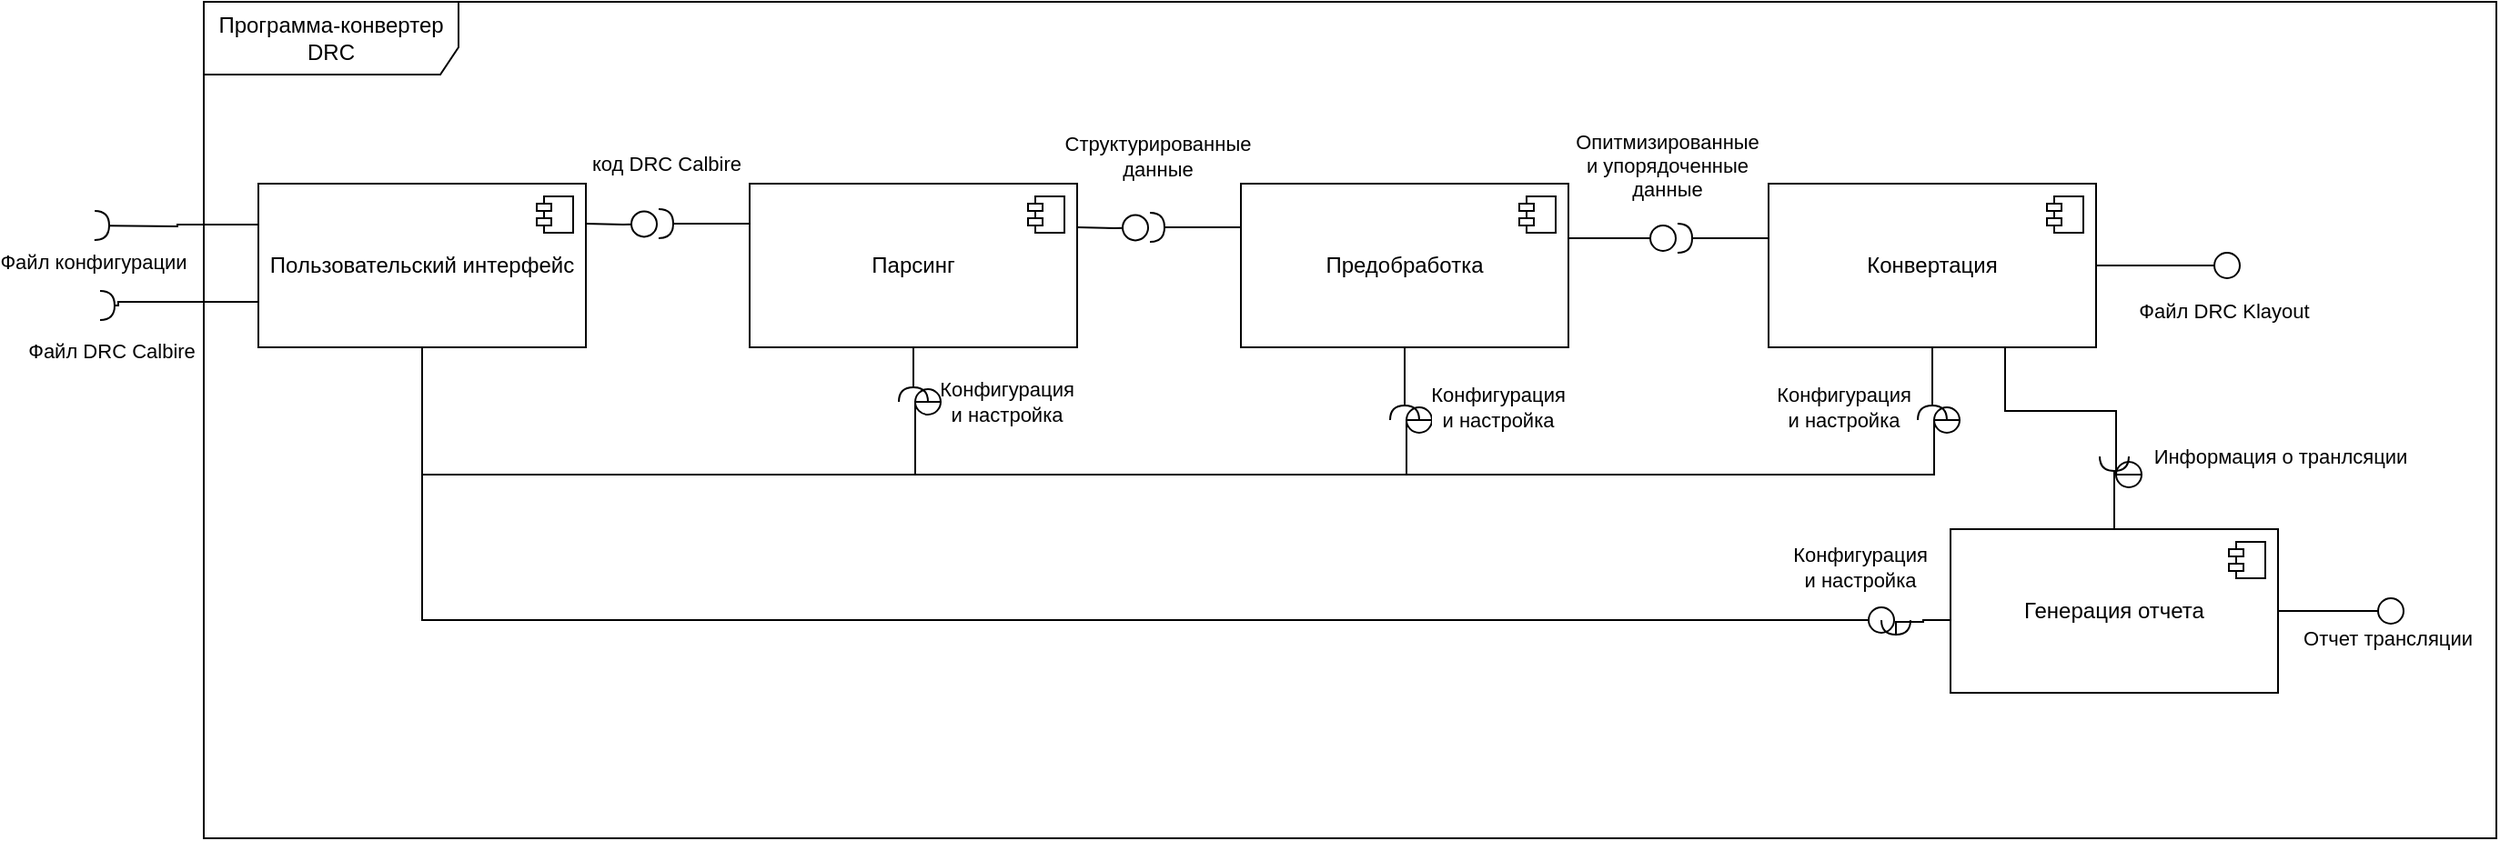 <mxfile version="24.7.16">
  <diagram name="Page-1" id="c4acf3e9-155e-7222-9cf6-157b1a14988f">
    <mxGraphModel dx="2284" dy="804" grid="1" gridSize="10" guides="1" tooltips="1" connect="1" arrows="1" fold="1" page="1" pageScale="1" pageWidth="850" pageHeight="1100" background="none" math="0" shadow="0">
      <root>
        <mxCell id="0" />
        <mxCell id="1" parent="0" />
        <mxCell id="expAsO69IAa6gz99rEJ6-39" style="edgeStyle=orthogonalEdgeStyle;rounded=0;orthogonalLoop=1;jettySize=auto;html=1;endArrow=halfCircle;endFill=0;" edge="1" parent="1">
          <mxGeometry relative="1" as="geometry">
            <mxPoint x="390" y="242" as="sourcePoint" />
            <mxPoint x="340" y="242" as="targetPoint" />
          </mxGeometry>
        </mxCell>
        <mxCell id="expAsO69IAa6gz99rEJ6-45" value="код DRC Calbire" style="edgeLabel;html=1;align=center;verticalAlign=middle;resizable=0;points=[];rotation=0;" vertex="1" connectable="0" parent="expAsO69IAa6gz99rEJ6-39">
          <mxGeometry x="0.742" y="1" relative="1" as="geometry">
            <mxPoint x="-3" y="-34" as="offset" />
          </mxGeometry>
        </mxCell>
        <mxCell id="expAsO69IAa6gz99rEJ6-42" style="edgeStyle=orthogonalEdgeStyle;rounded=0;orthogonalLoop=1;jettySize=auto;html=1;endArrow=circle;endFill=0;" edge="1" parent="1">
          <mxGeometry relative="1" as="geometry">
            <mxPoint x="610" y="244" as="targetPoint" />
            <mxPoint x="570" y="244" as="sourcePoint" />
          </mxGeometry>
        </mxCell>
        <mxCell id="expAsO69IAa6gz99rEJ6-50" style="edgeStyle=orthogonalEdgeStyle;rounded=0;orthogonalLoop=1;jettySize=auto;html=1;endArrow=halfCircle;endFill=0;" edge="1" parent="1" source="expAsO69IAa6gz99rEJ6-10">
          <mxGeometry relative="1" as="geometry">
            <mxPoint x="480" y="340" as="targetPoint" />
          </mxGeometry>
        </mxCell>
        <mxCell id="expAsO69IAa6gz99rEJ6-59" value="Конфигурация&lt;div&gt;и настройка&lt;/div&gt;" style="edgeLabel;html=1;align=center;verticalAlign=middle;resizable=0;points=[];" vertex="1" connectable="0" parent="expAsO69IAa6gz99rEJ6-50">
          <mxGeometry x="0.541" y="-5" relative="1" as="geometry">
            <mxPoint x="55" y="7" as="offset" />
          </mxGeometry>
        </mxCell>
        <mxCell id="expAsO69IAa6gz99rEJ6-10" value="Парсинг" style="html=1;dropTarget=0;whiteSpace=wrap;" vertex="1" parent="1">
          <mxGeometry x="390" y="220" width="180" height="90" as="geometry" />
        </mxCell>
        <mxCell id="expAsO69IAa6gz99rEJ6-11" value="" style="shape=module;jettyWidth=8;jettyHeight=4;" vertex="1" parent="expAsO69IAa6gz99rEJ6-10">
          <mxGeometry x="1" width="20" height="20" relative="1" as="geometry">
            <mxPoint x="-27" y="7" as="offset" />
          </mxGeometry>
        </mxCell>
        <mxCell id="expAsO69IAa6gz99rEJ6-21" style="edgeStyle=orthogonalEdgeStyle;rounded=0;orthogonalLoop=1;jettySize=auto;html=1;endArrow=halfCircle;endFill=0;" edge="1" parent="1" source="expAsO69IAa6gz99rEJ6-12">
          <mxGeometry relative="1" as="geometry">
            <mxPoint x="1140" y="370" as="targetPoint" />
          </mxGeometry>
        </mxCell>
        <mxCell id="expAsO69IAa6gz99rEJ6-24" value="Информация о транлсяции" style="edgeLabel;html=1;align=center;verticalAlign=middle;resizable=0;points=[];" vertex="1" connectable="0" parent="expAsO69IAa6gz99rEJ6-21">
          <mxGeometry x="0.357" y="-1" relative="1" as="geometry">
            <mxPoint x="89" y="-13" as="offset" />
          </mxGeometry>
        </mxCell>
        <mxCell id="expAsO69IAa6gz99rEJ6-27" style="edgeStyle=orthogonalEdgeStyle;rounded=0;orthogonalLoop=1;jettySize=auto;html=1;endArrow=circle;endFill=0;" edge="1" parent="1" source="expAsO69IAa6gz99rEJ6-12">
          <mxGeometry relative="1" as="geometry">
            <mxPoint x="1300" y="455" as="targetPoint" />
          </mxGeometry>
        </mxCell>
        <mxCell id="expAsO69IAa6gz99rEJ6-28" value="Отчет трансляции" style="edgeLabel;html=1;align=center;verticalAlign=middle;resizable=0;points=[];" vertex="1" connectable="0" parent="expAsO69IAa6gz99rEJ6-27">
          <mxGeometry x="0.927" y="-5" relative="1" as="geometry">
            <mxPoint x="-8" y="10" as="offset" />
          </mxGeometry>
        </mxCell>
        <mxCell id="expAsO69IAa6gz99rEJ6-63" style="edgeStyle=orthogonalEdgeStyle;rounded=0;orthogonalLoop=1;jettySize=auto;html=1;endArrow=halfCircle;endFill=0;" edge="1" parent="1">
          <mxGeometry relative="1" as="geometry">
            <mxPoint x="1020" y="460" as="targetPoint" />
            <mxPoint x="1050" y="460" as="sourcePoint" />
            <Array as="points">
              <mxPoint x="1035" y="460" />
              <mxPoint x="1035" y="461" />
            </Array>
          </mxGeometry>
        </mxCell>
        <mxCell id="expAsO69IAa6gz99rEJ6-65" value="Конфигурация&lt;div&gt;и настройка&lt;/div&gt;" style="edgeLabel;html=1;align=center;verticalAlign=middle;resizable=0;points=[];" vertex="1" connectable="0" parent="expAsO69IAa6gz99rEJ6-63">
          <mxGeometry x="0.537" y="3" relative="1" as="geometry">
            <mxPoint x="-27" y="-33" as="offset" />
          </mxGeometry>
        </mxCell>
        <mxCell id="expAsO69IAa6gz99rEJ6-12" value="Генерация отчета" style="html=1;dropTarget=0;whiteSpace=wrap;" vertex="1" parent="1">
          <mxGeometry x="1050" y="410" width="180" height="90" as="geometry" />
        </mxCell>
        <mxCell id="expAsO69IAa6gz99rEJ6-13" value="" style="shape=module;jettyWidth=8;jettyHeight=4;" vertex="1" parent="expAsO69IAa6gz99rEJ6-12">
          <mxGeometry x="1" width="20" height="20" relative="1" as="geometry">
            <mxPoint x="-27" y="7" as="offset" />
          </mxGeometry>
        </mxCell>
        <mxCell id="expAsO69IAa6gz99rEJ6-36" style="edgeStyle=orthogonalEdgeStyle;rounded=0;orthogonalLoop=1;jettySize=auto;html=1;endArrow=halfCircle;endFill=0;exitX=0;exitY=0.25;exitDx=0;exitDy=0;" edge="1" parent="1" source="expAsO69IAa6gz99rEJ6-14">
          <mxGeometry relative="1" as="geometry">
            <mxPoint x="30" y="243" as="targetPoint" />
          </mxGeometry>
        </mxCell>
        <mxCell id="expAsO69IAa6gz99rEJ6-37" value="Файл конфигурации" style="edgeLabel;html=1;align=center;verticalAlign=middle;resizable=0;points=[];" vertex="1" connectable="0" parent="expAsO69IAa6gz99rEJ6-36">
          <mxGeometry x="0.941" y="-2" relative="1" as="geometry">
            <mxPoint x="-4" y="22" as="offset" />
          </mxGeometry>
        </mxCell>
        <mxCell id="expAsO69IAa6gz99rEJ6-40" style="edgeStyle=orthogonalEdgeStyle;rounded=0;orthogonalLoop=1;jettySize=auto;html=1;endArrow=circle;endFill=0;" edge="1" parent="1">
          <mxGeometry relative="1" as="geometry">
            <mxPoint x="340" y="242" as="targetPoint" />
            <mxPoint x="300" y="242" as="sourcePoint" />
          </mxGeometry>
        </mxCell>
        <mxCell id="expAsO69IAa6gz99rEJ6-54" style="edgeStyle=orthogonalEdgeStyle;rounded=0;orthogonalLoop=1;jettySize=auto;html=1;endArrow=circle;endFill=0;" edge="1" parent="1" source="expAsO69IAa6gz99rEJ6-14">
          <mxGeometry relative="1" as="geometry">
            <mxPoint x="480" y="340" as="targetPoint" />
            <Array as="points">
              <mxPoint x="210" y="380" />
              <mxPoint x="481" y="380" />
            </Array>
          </mxGeometry>
        </mxCell>
        <mxCell id="expAsO69IAa6gz99rEJ6-55" style="edgeStyle=orthogonalEdgeStyle;rounded=0;orthogonalLoop=1;jettySize=auto;html=1;endArrow=circle;endFill=0;" edge="1" parent="1" source="expAsO69IAa6gz99rEJ6-14">
          <mxGeometry relative="1" as="geometry">
            <mxPoint x="750" y="350" as="targetPoint" />
            <Array as="points">
              <mxPoint x="210" y="380" />
              <mxPoint x="751" y="380" />
            </Array>
          </mxGeometry>
        </mxCell>
        <mxCell id="expAsO69IAa6gz99rEJ6-56" style="edgeStyle=orthogonalEdgeStyle;rounded=0;orthogonalLoop=1;jettySize=auto;html=1;endArrow=circle;endFill=0;" edge="1" parent="1" source="expAsO69IAa6gz99rEJ6-14">
          <mxGeometry relative="1" as="geometry">
            <mxPoint x="1040" y="350" as="targetPoint" />
            <Array as="points">
              <mxPoint x="210" y="380" />
              <mxPoint x="1041" y="380" />
            </Array>
          </mxGeometry>
        </mxCell>
        <mxCell id="expAsO69IAa6gz99rEJ6-57" value="Конфигурация&lt;div&gt;и настройка&lt;/div&gt;" style="edgeLabel;html=1;align=center;verticalAlign=middle;resizable=0;points=[];" vertex="1" connectable="0" parent="expAsO69IAa6gz99rEJ6-56">
          <mxGeometry x="0.981" y="4" relative="1" as="geometry">
            <mxPoint x="-46" y="-15" as="offset" />
          </mxGeometry>
        </mxCell>
        <mxCell id="expAsO69IAa6gz99rEJ6-64" style="edgeStyle=orthogonalEdgeStyle;rounded=0;orthogonalLoop=1;jettySize=auto;html=1;endArrow=circle;endFill=0;" edge="1" parent="1" source="expAsO69IAa6gz99rEJ6-14">
          <mxGeometry relative="1" as="geometry">
            <mxPoint x="1020" y="460" as="targetPoint" />
            <Array as="points">
              <mxPoint x="210" y="460" />
            </Array>
          </mxGeometry>
        </mxCell>
        <mxCell id="expAsO69IAa6gz99rEJ6-14" value="Пользовательский интерфейс" style="html=1;dropTarget=0;whiteSpace=wrap;" vertex="1" parent="1">
          <mxGeometry x="120" y="220" width="180" height="90" as="geometry" />
        </mxCell>
        <mxCell id="expAsO69IAa6gz99rEJ6-15" value="" style="shape=module;jettyWidth=8;jettyHeight=4;" vertex="1" parent="expAsO69IAa6gz99rEJ6-14">
          <mxGeometry x="1" width="20" height="20" relative="1" as="geometry">
            <mxPoint x="-27" y="7" as="offset" />
          </mxGeometry>
        </mxCell>
        <mxCell id="expAsO69IAa6gz99rEJ6-31" style="edgeStyle=orthogonalEdgeStyle;rounded=0;orthogonalLoop=1;jettySize=auto;html=1;endArrow=halfCircle;endFill=0;exitX=0;exitY=0.75;exitDx=0;exitDy=0;" edge="1" parent="1">
          <mxGeometry relative="1" as="geometry">
            <mxPoint x="33" y="287" as="targetPoint" />
            <mxPoint x="120" y="286.5" as="sourcePoint" />
            <Array as="points">
              <mxPoint x="120" y="285" />
              <mxPoint x="43" y="285" />
              <mxPoint x="43" y="287" />
            </Array>
          </mxGeometry>
        </mxCell>
        <mxCell id="expAsO69IAa6gz99rEJ6-35" value="Файл DRC Calbire" style="edgeLabel;html=1;align=center;verticalAlign=middle;resizable=0;points=[];" vertex="1" connectable="0" parent="expAsO69IAa6gz99rEJ6-31">
          <mxGeometry x="0.865" y="-3" relative="1" as="geometry">
            <mxPoint y="28" as="offset" />
          </mxGeometry>
        </mxCell>
        <mxCell id="expAsO69IAa6gz99rEJ6-41" style="edgeStyle=orthogonalEdgeStyle;rounded=0;orthogonalLoop=1;jettySize=auto;html=1;endArrow=halfCircle;endFill=0;" edge="1" parent="1">
          <mxGeometry relative="1" as="geometry">
            <mxPoint x="660" y="244" as="sourcePoint" />
            <mxPoint x="610" y="244" as="targetPoint" />
          </mxGeometry>
        </mxCell>
        <mxCell id="expAsO69IAa6gz99rEJ6-47" value="Структурированные&lt;div&gt;данные&lt;/div&gt;" style="edgeLabel;html=1;align=center;verticalAlign=middle;resizable=0;points=[];rotation=0;" vertex="1" connectable="0" parent="expAsO69IAa6gz99rEJ6-41">
          <mxGeometry x="0.78" y="3" relative="1" as="geometry">
            <mxPoint x="-2" y="-42" as="offset" />
          </mxGeometry>
        </mxCell>
        <mxCell id="expAsO69IAa6gz99rEJ6-44" style="edgeStyle=orthogonalEdgeStyle;rounded=0;orthogonalLoop=1;jettySize=auto;html=1;endArrow=circle;endFill=0;" edge="1" parent="1">
          <mxGeometry relative="1" as="geometry">
            <mxPoint x="900" y="250" as="targetPoint" />
            <mxPoint x="840" y="250" as="sourcePoint" />
          </mxGeometry>
        </mxCell>
        <mxCell id="expAsO69IAa6gz99rEJ6-52" style="edgeStyle=orthogonalEdgeStyle;rounded=0;orthogonalLoop=1;jettySize=auto;html=1;endArrow=halfCircle;endFill=0;" edge="1" parent="1" source="expAsO69IAa6gz99rEJ6-16">
          <mxGeometry relative="1" as="geometry">
            <mxPoint x="750" y="350" as="targetPoint" />
          </mxGeometry>
        </mxCell>
        <mxCell id="expAsO69IAa6gz99rEJ6-58" value="Конфигурация&lt;div&gt;и настройка&lt;/div&gt;" style="edgeLabel;html=1;align=center;verticalAlign=middle;resizable=0;points=[];" vertex="1" connectable="0" parent="expAsO69IAa6gz99rEJ6-52">
          <mxGeometry x="0.404" y="-3" relative="1" as="geometry">
            <mxPoint x="53" y="5" as="offset" />
          </mxGeometry>
        </mxCell>
        <mxCell id="expAsO69IAa6gz99rEJ6-16" value="Предобработка" style="html=1;dropTarget=0;whiteSpace=wrap;" vertex="1" parent="1">
          <mxGeometry x="660" y="220" width="180" height="90" as="geometry" />
        </mxCell>
        <mxCell id="expAsO69IAa6gz99rEJ6-17" value="" style="shape=module;jettyWidth=8;jettyHeight=4;" vertex="1" parent="expAsO69IAa6gz99rEJ6-16">
          <mxGeometry x="1" width="20" height="20" relative="1" as="geometry">
            <mxPoint x="-27" y="7" as="offset" />
          </mxGeometry>
        </mxCell>
        <mxCell id="expAsO69IAa6gz99rEJ6-22" style="edgeStyle=orthogonalEdgeStyle;rounded=0;orthogonalLoop=1;jettySize=auto;html=1;endArrow=circle;endFill=0;" edge="1" parent="1" source="expAsO69IAa6gz99rEJ6-18">
          <mxGeometry relative="1" as="geometry">
            <mxPoint x="1140" y="380" as="targetPoint" />
            <Array as="points">
              <mxPoint x="1080" y="345" />
              <mxPoint x="1141" y="345" />
            </Array>
          </mxGeometry>
        </mxCell>
        <mxCell id="expAsO69IAa6gz99rEJ6-29" style="edgeStyle=orthogonalEdgeStyle;rounded=0;orthogonalLoop=1;jettySize=auto;html=1;endArrow=circle;endFill=0;" edge="1" parent="1" source="expAsO69IAa6gz99rEJ6-18">
          <mxGeometry relative="1" as="geometry">
            <mxPoint x="1210" y="265" as="targetPoint" />
          </mxGeometry>
        </mxCell>
        <mxCell id="expAsO69IAa6gz99rEJ6-30" value="Файл DRC Klayout" style="edgeLabel;html=1;align=center;verticalAlign=middle;resizable=0;points=[];" vertex="1" connectable="0" parent="expAsO69IAa6gz99rEJ6-29">
          <mxGeometry x="0.867" y="-2" relative="1" as="geometry">
            <mxPoint x="-5" y="23" as="offset" />
          </mxGeometry>
        </mxCell>
        <mxCell id="expAsO69IAa6gz99rEJ6-43" style="edgeStyle=orthogonalEdgeStyle;rounded=0;orthogonalLoop=1;jettySize=auto;html=1;endArrow=halfCircle;endFill=0;" edge="1" parent="1">
          <mxGeometry relative="1" as="geometry">
            <mxPoint x="950" y="250" as="sourcePoint" />
            <mxPoint x="900" y="250" as="targetPoint" />
          </mxGeometry>
        </mxCell>
        <mxCell id="expAsO69IAa6gz99rEJ6-48" value="Опитмизированные&lt;div&gt;и упорядоченные&lt;/div&gt;&lt;div&gt;данные&lt;/div&gt;" style="edgeLabel;html=1;align=center;verticalAlign=middle;resizable=0;points=[];" vertex="1" connectable="0" parent="expAsO69IAa6gz99rEJ6-43">
          <mxGeometry x="0.36" y="5" relative="1" as="geometry">
            <mxPoint x="-22" y="-45" as="offset" />
          </mxGeometry>
        </mxCell>
        <mxCell id="expAsO69IAa6gz99rEJ6-53" style="edgeStyle=orthogonalEdgeStyle;rounded=0;orthogonalLoop=1;jettySize=auto;html=1;endArrow=halfCircle;endFill=0;" edge="1" parent="1" source="expAsO69IAa6gz99rEJ6-18">
          <mxGeometry relative="1" as="geometry">
            <mxPoint x="1040" y="350" as="targetPoint" />
          </mxGeometry>
        </mxCell>
        <mxCell id="expAsO69IAa6gz99rEJ6-18" value="Конвертация" style="html=1;dropTarget=0;whiteSpace=wrap;" vertex="1" parent="1">
          <mxGeometry x="950" y="220" width="180" height="90" as="geometry" />
        </mxCell>
        <mxCell id="expAsO69IAa6gz99rEJ6-19" value="" style="shape=module;jettyWidth=8;jettyHeight=4;" vertex="1" parent="expAsO69IAa6gz99rEJ6-18">
          <mxGeometry x="1" width="20" height="20" relative="1" as="geometry">
            <mxPoint x="-27" y="7" as="offset" />
          </mxGeometry>
        </mxCell>
        <mxCell id="expAsO69IAa6gz99rEJ6-66" value="Программа-конвертер DRC" style="shape=umlFrame;whiteSpace=wrap;html=1;pointerEvents=0;width=140;height=40;" vertex="1" parent="1">
          <mxGeometry x="90" y="120" width="1260" height="460" as="geometry" />
        </mxCell>
      </root>
    </mxGraphModel>
  </diagram>
</mxfile>
